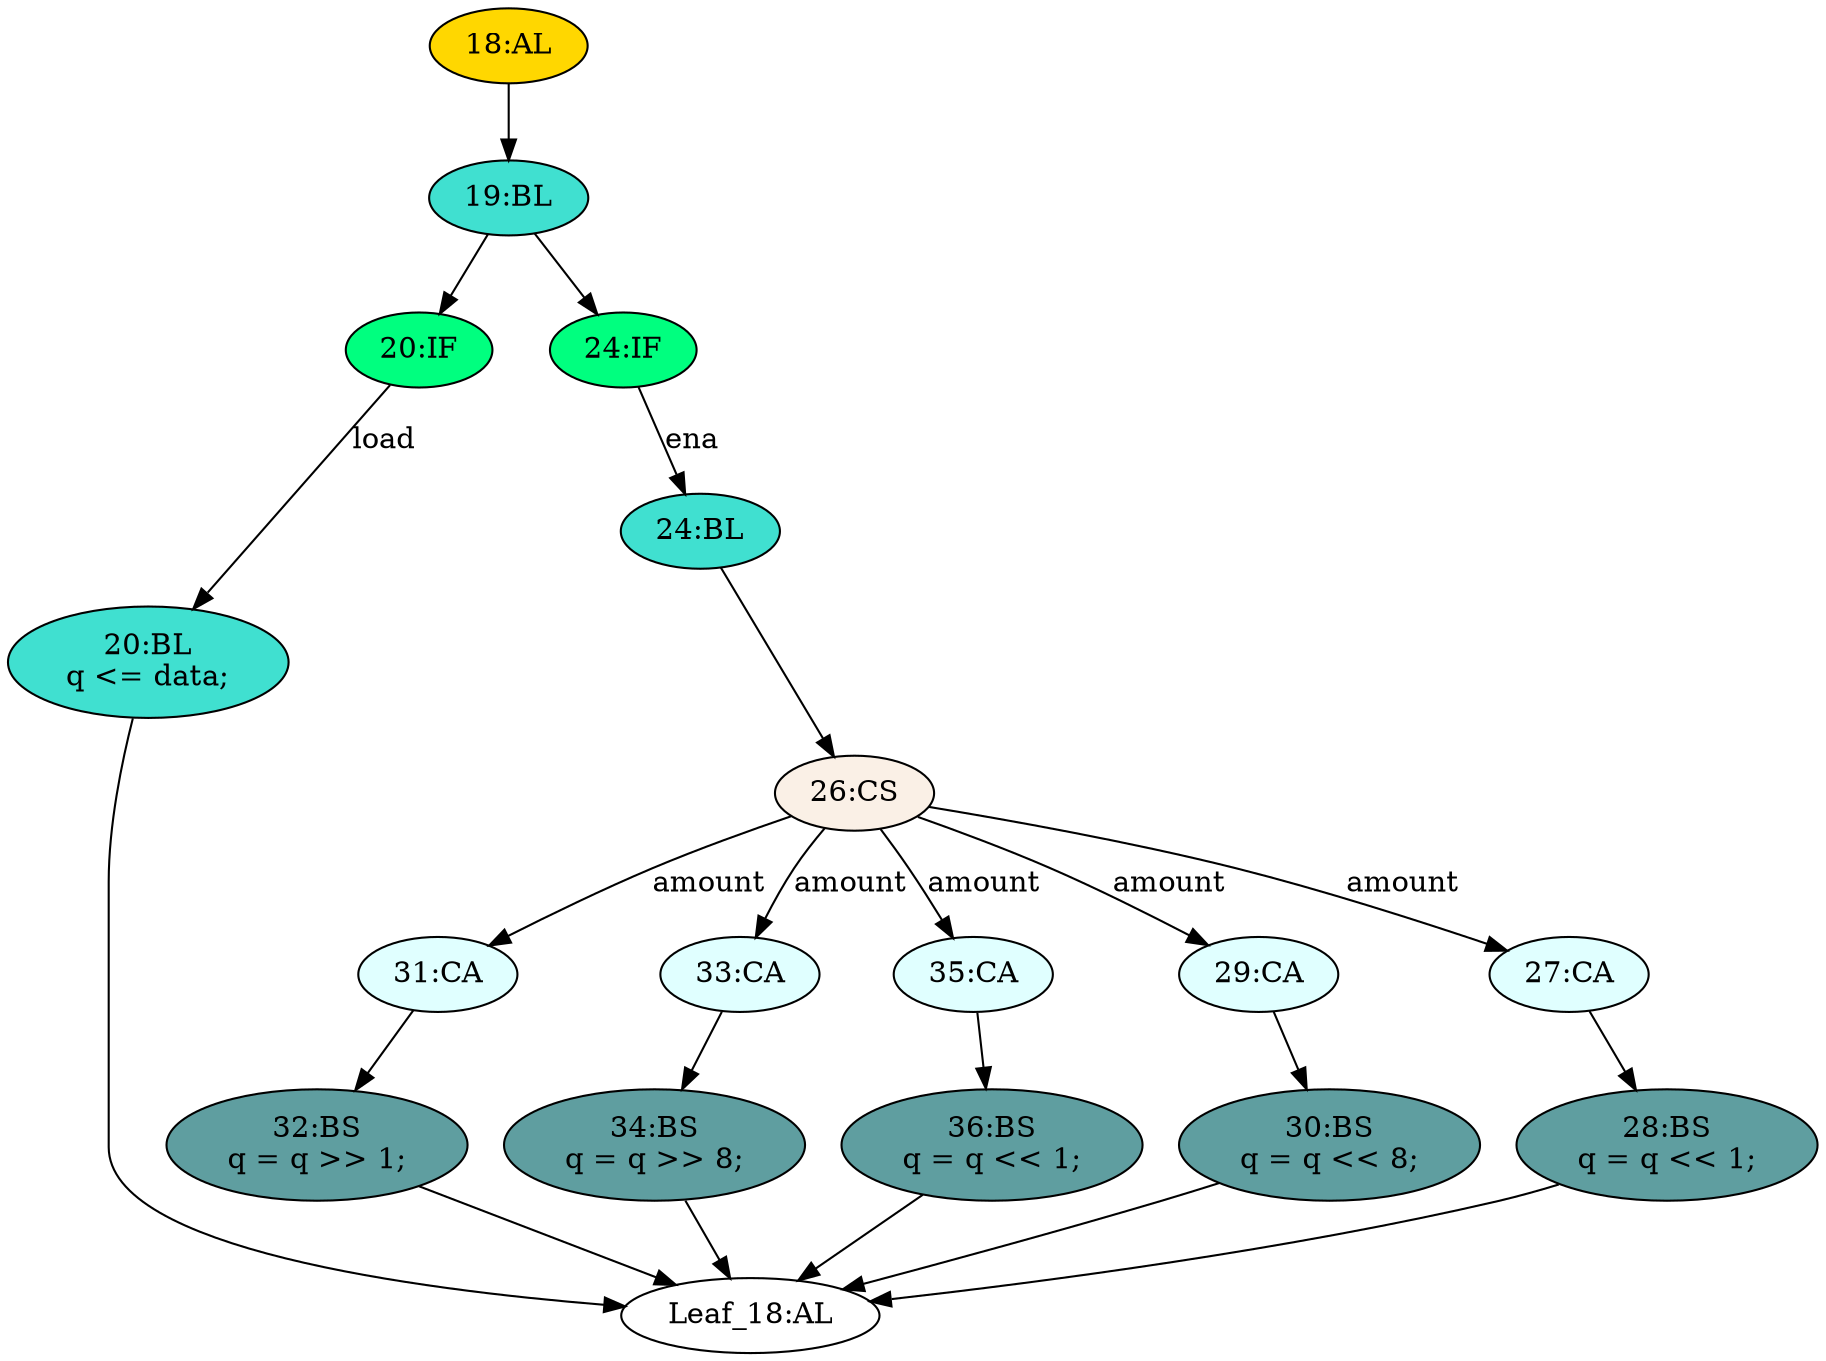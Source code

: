 strict digraph "" {
	node [label="\N"];
	"28:BS"	[ast="<pyverilog.vparser.ast.BlockingSubstitution object at 0x7fc9ebd287d0>",
		fillcolor=cadetblue,
		label="28:BS
q = q << 1;",
		statements="[<pyverilog.vparser.ast.BlockingSubstitution object at 0x7fc9ebd287d0>]",
		style=filled,
		typ=BlockingSubstitution];
	"Leaf_18:AL"	[def_var="['q']",
		label="Leaf_18:AL"];
	"28:BS" -> "Leaf_18:AL"	[cond="[]",
		lineno=None];
	"31:CA"	[ast="<pyverilog.vparser.ast.Case object at 0x7fc9ebd28ad0>",
		fillcolor=lightcyan,
		label="31:CA",
		statements="[]",
		style=filled,
		typ=Case];
	"32:BS"	[ast="<pyverilog.vparser.ast.BlockingSubstitution object at 0x7fc9ebd28b50>",
		fillcolor=cadetblue,
		label="32:BS
q = q >> 1;",
		statements="[<pyverilog.vparser.ast.BlockingSubstitution object at 0x7fc9ebd28b50>]",
		style=filled,
		typ=BlockingSubstitution];
	"31:CA" -> "32:BS"	[cond="[]",
		lineno=None];
	"20:BL"	[ast="<pyverilog.vparser.ast.Block object at 0x7fc9ebd28e10>",
		fillcolor=turquoise,
		label="20:BL
q <= data;",
		statements="[<pyverilog.vparser.ast.NonblockingSubstitution object at 0x7fc9ebd28e50>]",
		style=filled,
		typ=Block];
	"20:BL" -> "Leaf_18:AL"	[cond="[]",
		lineno=None];
	"33:CA"	[ast="<pyverilog.vparser.ast.Case object at 0x7fc9ebd344d0>",
		fillcolor=lightcyan,
		label="33:CA",
		statements="[]",
		style=filled,
		typ=Case];
	"34:BS"	[ast="<pyverilog.vparser.ast.BlockingSubstitution object at 0x7fc9ebd34550>",
		fillcolor=cadetblue,
		label="34:BS
q = q >> 8;",
		statements="[<pyverilog.vparser.ast.BlockingSubstitution object at 0x7fc9ebd34550>]",
		style=filled,
		typ=BlockingSubstitution];
	"33:CA" -> "34:BS"	[cond="[]",
		lineno=None];
	"24:BL"	[ast="<pyverilog.vparser.ast.Block object at 0x7fc9ebd34090>",
		fillcolor=turquoise,
		label="24:BL",
		statements="[]",
		style=filled,
		typ=Block];
	"26:CS"	[ast="<pyverilog.vparser.ast.CaseStatement object at 0x7fc9ebd340d0>",
		fillcolor=linen,
		label="26:CS",
		statements="[]",
		style=filled,
		typ=CaseStatement];
	"24:BL" -> "26:CS"	[cond="[]",
		lineno=None];
	"35:CA"	[ast="<pyverilog.vparser.ast.Case object at 0x7fc9ebd34750>",
		fillcolor=lightcyan,
		label="35:CA",
		statements="[]",
		style=filled,
		typ=Case];
	"36:BS"	[ast="<pyverilog.vparser.ast.BlockingSubstitution object at 0x7fc9ebd34790>",
		fillcolor=cadetblue,
		label="36:BS
q = q << 1;",
		statements="[<pyverilog.vparser.ast.BlockingSubstitution object at 0x7fc9ebd34790>]",
		style=filled,
		typ=BlockingSubstitution];
	"35:CA" -> "36:BS"	[cond="[]",
		lineno=None];
	"20:IF"	[ast="<pyverilog.vparser.ast.IfStatement object at 0x7fc9ebd28d50>",
		fillcolor=springgreen,
		label="20:IF",
		statements="[]",
		style=filled,
		typ=IfStatement];
	"20:IF" -> "20:BL"	[cond="['load']",
		label=load,
		lineno=20];
	"26:CS" -> "31:CA"	[cond="['amount']",
		label=amount,
		lineno=26];
	"26:CS" -> "33:CA"	[cond="['amount']",
		label=amount,
		lineno=26];
	"26:CS" -> "35:CA"	[cond="['amount']",
		label=amount,
		lineno=26];
	"29:CA"	[ast="<pyverilog.vparser.ast.Case object at 0x7fc9ebd34250>",
		fillcolor=lightcyan,
		label="29:CA",
		statements="[]",
		style=filled,
		typ=Case];
	"26:CS" -> "29:CA"	[cond="['amount']",
		label=amount,
		lineno=26];
	"27:CA"	[ast="<pyverilog.vparser.ast.Case object at 0x7fc9ebd34190>",
		fillcolor=lightcyan,
		label="27:CA",
		statements="[]",
		style=filled,
		typ=Case];
	"26:CS" -> "27:CA"	[cond="['amount']",
		label=amount,
		lineno=26];
	"19:BL"	[ast="<pyverilog.vparser.ast.Block object at 0x7fc9ebd28d10>",
		fillcolor=turquoise,
		label="19:BL",
		statements="[]",
		style=filled,
		typ=Block];
	"19:BL" -> "20:IF"	[cond="[]",
		lineno=None];
	"24:IF"	[ast="<pyverilog.vparser.ast.IfStatement object at 0x7fc9ebd34050>",
		fillcolor=springgreen,
		label="24:IF",
		statements="[]",
		style=filled,
		typ=IfStatement];
	"19:BL" -> "24:IF"	[cond="[]",
		lineno=None];
	"24:IF" -> "24:BL"	[cond="['ena']",
		label=ena,
		lineno=24];
	"30:BS"	[ast="<pyverilog.vparser.ast.BlockingSubstitution object at 0x7fc9ebd342d0>",
		fillcolor=cadetblue,
		label="30:BS
q = q << 8;",
		statements="[<pyverilog.vparser.ast.BlockingSubstitution object at 0x7fc9ebd342d0>]",
		style=filled,
		typ=BlockingSubstitution];
	"30:BS" -> "Leaf_18:AL"	[cond="[]",
		lineno=None];
	"29:CA" -> "30:BS"	[cond="[]",
		lineno=None];
	"34:BS" -> "Leaf_18:AL"	[cond="[]",
		lineno=None];
	"18:AL"	[ast="<pyverilog.vparser.ast.Always object at 0x7fc9ebd34a10>",
		clk_sens=True,
		fillcolor=gold,
		label="18:AL",
		sens="['clk']",
		statements="[]",
		style=filled,
		typ=Always,
		use_var="['q', 'ena', 'amount', 'data', 'load']"];
	"18:AL" -> "19:BL"	[cond="[]",
		lineno=None];
	"32:BS" -> "Leaf_18:AL"	[cond="[]",
		lineno=None];
	"27:CA" -> "28:BS"	[cond="[]",
		lineno=None];
	"36:BS" -> "Leaf_18:AL"	[cond="[]",
		lineno=None];
}
